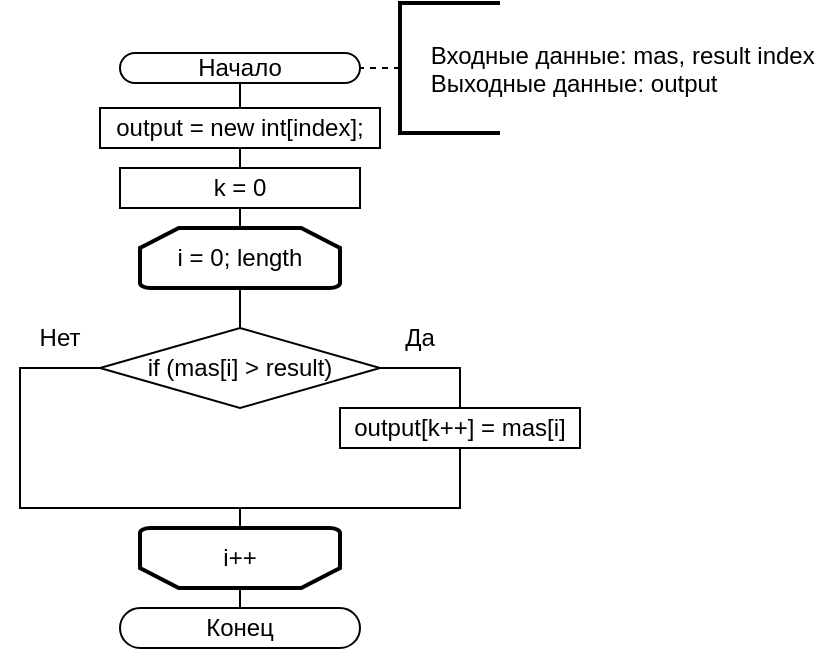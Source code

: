 <mxfile version="24.4.13" type="device">
  <diagram name="Страница — 1" id="wOaYu9fW-eazYa9mEALX">
    <mxGraphModel dx="757" dy="826" grid="1" gridSize="10" guides="1" tooltips="1" connect="1" arrows="1" fold="1" page="1" pageScale="1" pageWidth="827" pageHeight="1169" math="0" shadow="0">
      <root>
        <mxCell id="0" />
        <mxCell id="1" parent="0" />
        <mxCell id="-sKXi4_5PZKnhmcNhNP_-1" value="Начало" style="rounded=1;whiteSpace=wrap;html=1;arcSize=50;" vertex="1" parent="1">
          <mxGeometry x="330" y="32.5" width="120" height="15" as="geometry" />
        </mxCell>
        <mxCell id="-sKXi4_5PZKnhmcNhNP_-2" value="" style="endArrow=none;dashed=1;html=1;rounded=0;exitX=0;exitY=0.5;exitDx=0;exitDy=0;entryX=1;entryY=0.5;entryDx=0;entryDy=0;exitPerimeter=0;" edge="1" source="-sKXi4_5PZKnhmcNhNP_-3" parent="1" target="-sKXi4_5PZKnhmcNhNP_-1">
          <mxGeometry width="50" height="50" relative="1" as="geometry">
            <mxPoint x="560" y="50" as="sourcePoint" />
            <mxPoint x="540" y="50" as="targetPoint" />
          </mxGeometry>
        </mxCell>
        <mxCell id="-sKXi4_5PZKnhmcNhNP_-3" value="    Входные данные: mas, result index&#xa;    Выходные данные: output" style="strokeWidth=2;shape=mxgraph.flowchart.annotation_1;align=left;pointerEvents=1;recursiveResize=1;autosize=0;verticalAlign=middle;horizontal=1;" vertex="1" parent="1">
          <mxGeometry x="470" y="7.5" width="50" height="65" as="geometry" />
        </mxCell>
        <mxCell id="-sKXi4_5PZKnhmcNhNP_-7" value="output = new int[index];" style="rounded=0;whiteSpace=wrap;html=1;" vertex="1" parent="1">
          <mxGeometry x="320" y="60" width="140" height="20" as="geometry" />
        </mxCell>
        <mxCell id="-sKXi4_5PZKnhmcNhNP_-9" value="" style="endArrow=none;html=1;rounded=0;entryX=0.5;entryY=0;entryDx=0;entryDy=0;exitX=0.5;exitY=1;exitDx=0;exitDy=0;" edge="1" parent="1" source="-sKXi4_5PZKnhmcNhNP_-1" target="-sKXi4_5PZKnhmcNhNP_-7">
          <mxGeometry width="50" height="50" relative="1" as="geometry">
            <mxPoint x="410" y="170" as="sourcePoint" />
            <mxPoint x="420" y="140" as="targetPoint" />
          </mxGeometry>
        </mxCell>
        <mxCell id="-sKXi4_5PZKnhmcNhNP_-10" value="k = 0" style="rounded=0;whiteSpace=wrap;html=1;" vertex="1" parent="1">
          <mxGeometry x="330" y="90" width="120" height="20" as="geometry" />
        </mxCell>
        <mxCell id="-sKXi4_5PZKnhmcNhNP_-11" value="" style="endArrow=none;html=1;rounded=0;entryX=0.5;entryY=0;entryDx=0;entryDy=0;exitX=0.5;exitY=1;exitDx=0;exitDy=0;" edge="1" parent="1" target="-sKXi4_5PZKnhmcNhNP_-10" source="-sKXi4_5PZKnhmcNhNP_-7">
          <mxGeometry width="50" height="50" relative="1" as="geometry">
            <mxPoint x="360" y="270" as="sourcePoint" />
            <mxPoint x="370" y="240" as="targetPoint" />
          </mxGeometry>
        </mxCell>
        <mxCell id="-sKXi4_5PZKnhmcNhNP_-12" value="i = 0; length" style="strokeWidth=2;html=1;shape=mxgraph.flowchart.loop_limit;whiteSpace=wrap;" vertex="1" parent="1">
          <mxGeometry x="340" y="120" width="100" height="30" as="geometry" />
        </mxCell>
        <mxCell id="-sKXi4_5PZKnhmcNhNP_-13" value="i++" style="strokeWidth=2;html=1;shape=mxgraph.flowchart.loop_limit;whiteSpace=wrap;direction=west;" vertex="1" parent="1">
          <mxGeometry x="340" y="270" width="100" height="30" as="geometry" />
        </mxCell>
        <mxCell id="-sKXi4_5PZKnhmcNhNP_-14" value="" style="endArrow=none;html=1;rounded=0;entryX=0.5;entryY=1;entryDx=0;entryDy=0;exitX=0.5;exitY=0;exitDx=0;exitDy=0;exitPerimeter=0;" edge="1" parent="1" source="-sKXi4_5PZKnhmcNhNP_-12" target="-sKXi4_5PZKnhmcNhNP_-10">
          <mxGeometry width="50" height="50" relative="1" as="geometry">
            <mxPoint x="380" y="220" as="sourcePoint" />
            <mxPoint x="430" y="170" as="targetPoint" />
          </mxGeometry>
        </mxCell>
        <mxCell id="-sKXi4_5PZKnhmcNhNP_-16" value="if (mas[i] &amp;gt; result)" style="rhombus;whiteSpace=wrap;html=1;" vertex="1" parent="1">
          <mxGeometry x="320" y="170" width="140" height="40" as="geometry" />
        </mxCell>
        <mxCell id="-sKXi4_5PZKnhmcNhNP_-17" value="" style="endArrow=none;html=1;rounded=0;entryX=0.5;entryY=1;entryDx=0;entryDy=0;entryPerimeter=0;exitX=0.5;exitY=0;exitDx=0;exitDy=0;" edge="1" parent="1" source="-sKXi4_5PZKnhmcNhNP_-16" target="-sKXi4_5PZKnhmcNhNP_-12">
          <mxGeometry width="50" height="50" relative="1" as="geometry">
            <mxPoint x="380" y="220" as="sourcePoint" />
            <mxPoint x="430" y="170" as="targetPoint" />
          </mxGeometry>
        </mxCell>
        <mxCell id="-sKXi4_5PZKnhmcNhNP_-18" value="" style="endArrow=none;html=1;rounded=0;entryX=0;entryY=0.5;entryDx=0;entryDy=0;exitX=0.5;exitY=1;exitDx=0;exitDy=0;exitPerimeter=0;" edge="1" parent="1" source="-sKXi4_5PZKnhmcNhNP_-13" target="-sKXi4_5PZKnhmcNhNP_-16">
          <mxGeometry width="50" height="50" relative="1" as="geometry">
            <mxPoint x="400" y="210" as="sourcePoint" />
            <mxPoint x="450" y="160" as="targetPoint" />
            <Array as="points">
              <mxPoint x="390" y="260" />
              <mxPoint x="280" y="260" />
              <mxPoint x="280" y="190" />
            </Array>
          </mxGeometry>
        </mxCell>
        <mxCell id="-sKXi4_5PZKnhmcNhNP_-19" value="" style="endArrow=none;html=1;rounded=0;entryX=1;entryY=0.5;entryDx=0;entryDy=0;exitX=0.5;exitY=1;exitDx=0;exitDy=0;exitPerimeter=0;" edge="1" parent="1" source="-sKXi4_5PZKnhmcNhNP_-13" target="-sKXi4_5PZKnhmcNhNP_-16">
          <mxGeometry width="50" height="50" relative="1" as="geometry">
            <mxPoint x="400" y="210" as="sourcePoint" />
            <mxPoint x="450" y="160" as="targetPoint" />
            <Array as="points">
              <mxPoint x="390" y="260" />
              <mxPoint x="500" y="260" />
              <mxPoint x="500" y="190" />
            </Array>
          </mxGeometry>
        </mxCell>
        <mxCell id="-sKXi4_5PZKnhmcNhNP_-20" value="output[k++] = mas[i]" style="rounded=0;whiteSpace=wrap;html=1;" vertex="1" parent="1">
          <mxGeometry x="440" y="210" width="120" height="20" as="geometry" />
        </mxCell>
        <mxCell id="-sKXi4_5PZKnhmcNhNP_-21" value="Да" style="text;html=1;align=center;verticalAlign=middle;whiteSpace=wrap;rounded=0;" vertex="1" parent="1">
          <mxGeometry x="450" y="160" width="60" height="30" as="geometry" />
        </mxCell>
        <mxCell id="-sKXi4_5PZKnhmcNhNP_-23" value="Нет" style="text;html=1;align=center;verticalAlign=middle;whiteSpace=wrap;rounded=0;" vertex="1" parent="1">
          <mxGeometry x="270" y="160" width="60" height="30" as="geometry" />
        </mxCell>
        <mxCell id="-sKXi4_5PZKnhmcNhNP_-24" value="" style="endArrow=none;html=1;rounded=0;entryX=0.5;entryY=0;entryDx=0;entryDy=0;entryPerimeter=0;exitX=0.5;exitY=0;exitDx=0;exitDy=0;" edge="1" parent="1" source="-sKXi4_5PZKnhmcNhNP_-25" target="-sKXi4_5PZKnhmcNhNP_-13">
          <mxGeometry width="50" height="50" relative="1" as="geometry">
            <mxPoint x="390" y="320" as="sourcePoint" />
            <mxPoint x="410" y="370" as="targetPoint" />
          </mxGeometry>
        </mxCell>
        <mxCell id="-sKXi4_5PZKnhmcNhNP_-25" value="Конец" style="rounded=1;whiteSpace=wrap;html=1;arcSize=50;" vertex="1" parent="1">
          <mxGeometry x="330" y="310" width="120" height="20" as="geometry" />
        </mxCell>
      </root>
    </mxGraphModel>
  </diagram>
</mxfile>
